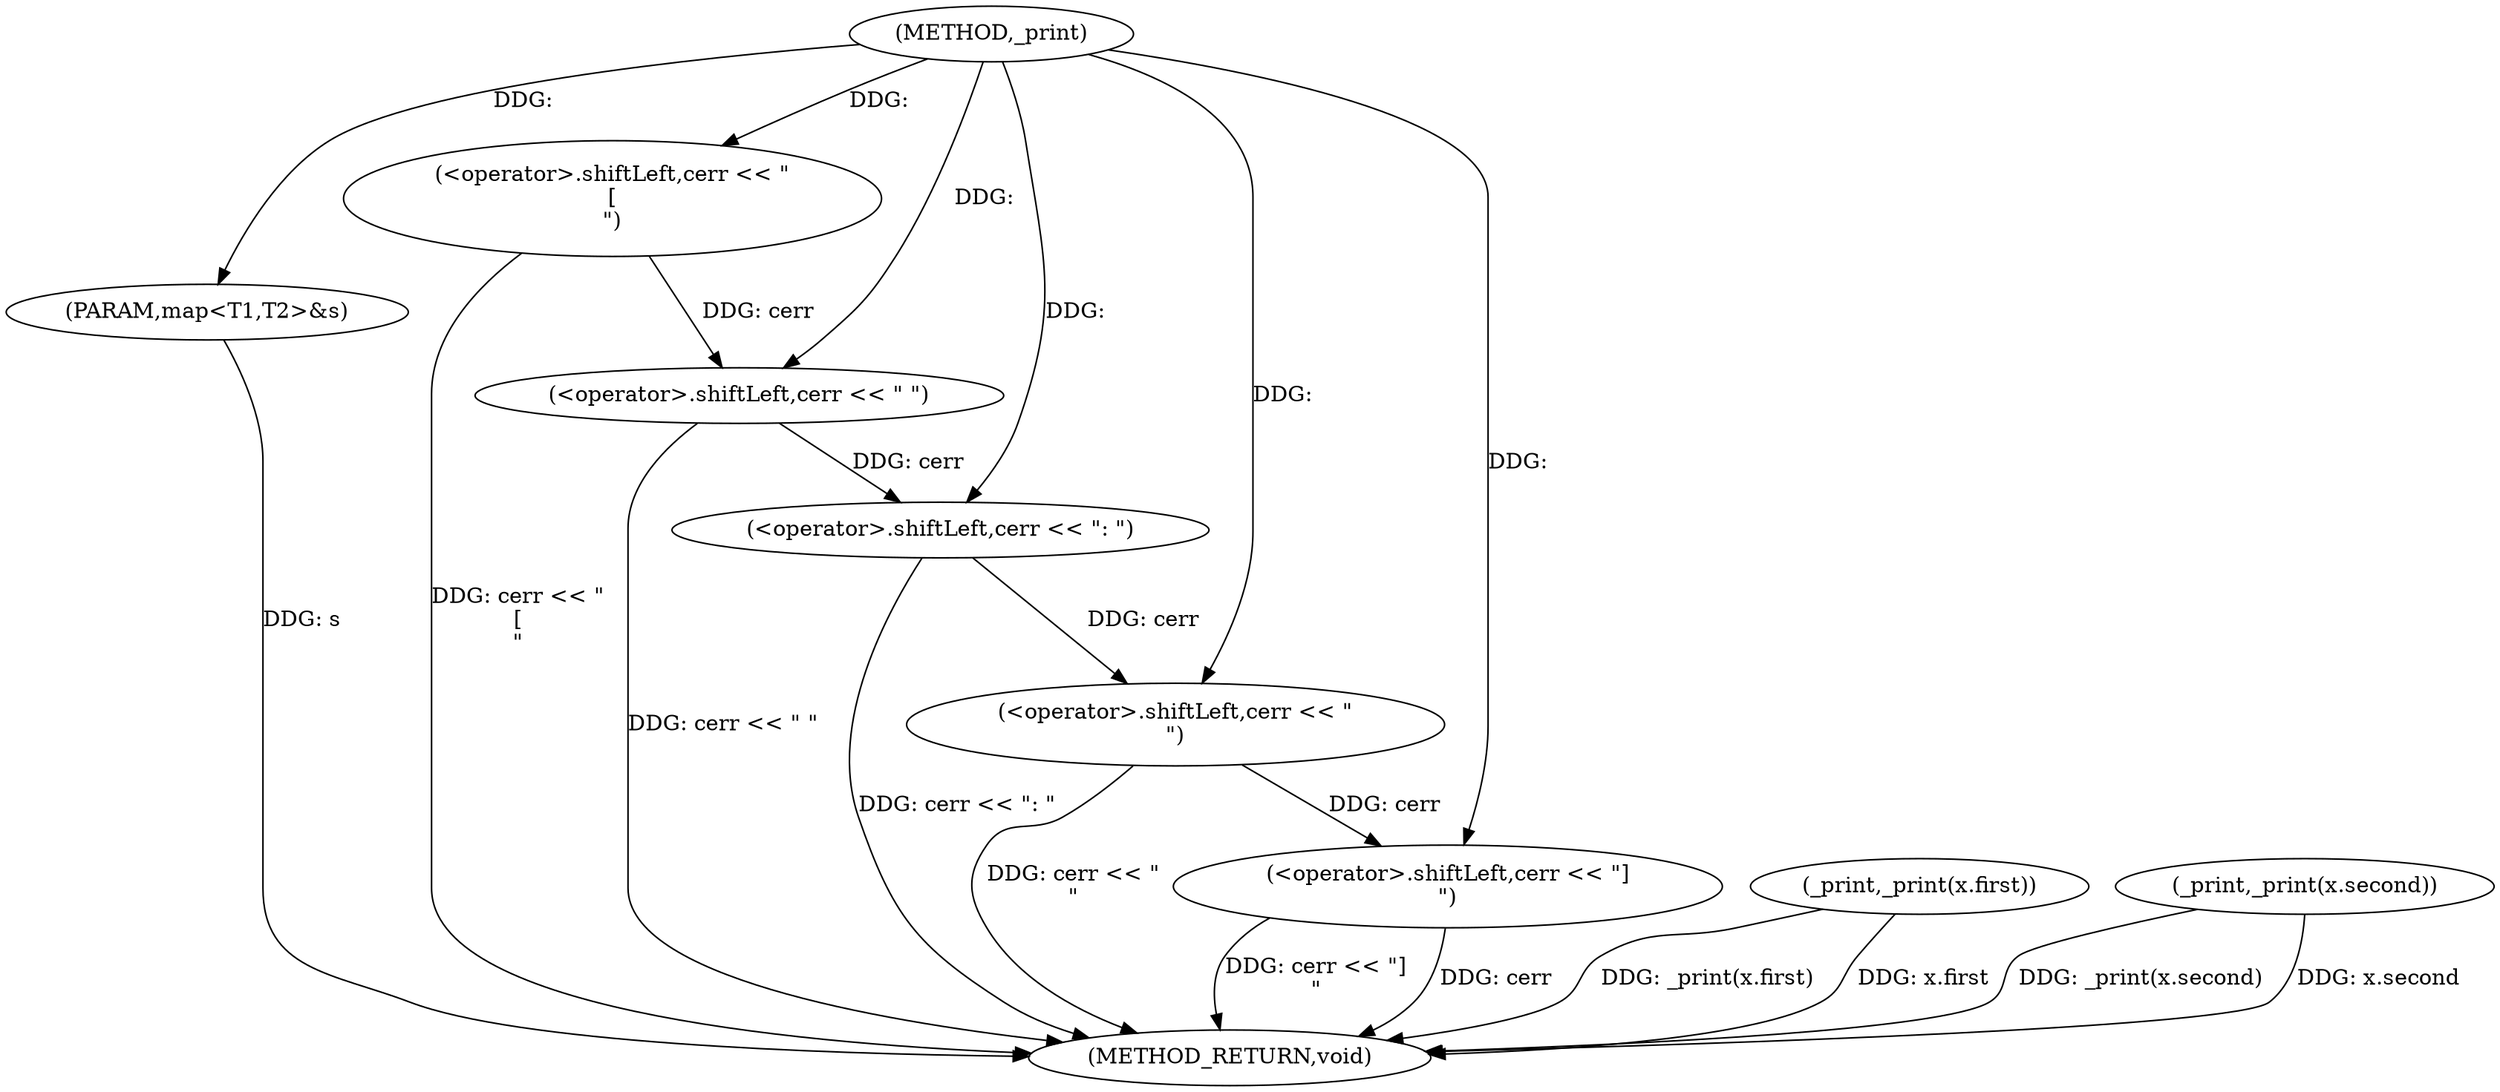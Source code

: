 digraph "_print" {  
"1001096" [label = "(METHOD,_print)" ]
"1001124" [label = "(METHOD_RETURN,void)" ]
"1001097" [label = "(PARAM,map<T1,T2>&s)" ]
"1001099" [label = "(<operator>.shiftLeft,cerr << \"\n[\n\")" ]
"1001121" [label = "(<operator>.shiftLeft,cerr << \"]\n\")" ]
"1001104" [label = "(<operator>.shiftLeft,cerr << \" \")" ]
"1001107" [label = "(_print,_print(x.first))" ]
"1001111" [label = "(<operator>.shiftLeft,cerr << \": \")" ]
"1001114" [label = "(_print,_print(x.second))" ]
"1001118" [label = "(<operator>.shiftLeft,cerr << \"\n\")" ]
  "1001097" -> "1001124"  [ label = "DDG: s"] 
  "1001099" -> "1001124"  [ label = "DDG: cerr << \"\n[\n\""] 
  "1001104" -> "1001124"  [ label = "DDG: cerr << \" \""] 
  "1001107" -> "1001124"  [ label = "DDG: x.first"] 
  "1001107" -> "1001124"  [ label = "DDG: _print(x.first)"] 
  "1001111" -> "1001124"  [ label = "DDG: cerr << \": \""] 
  "1001114" -> "1001124"  [ label = "DDG: x.second"] 
  "1001114" -> "1001124"  [ label = "DDG: _print(x.second)"] 
  "1001118" -> "1001124"  [ label = "DDG: cerr << \"\n\""] 
  "1001121" -> "1001124"  [ label = "DDG: cerr"] 
  "1001121" -> "1001124"  [ label = "DDG: cerr << \"]\n\""] 
  "1001096" -> "1001097"  [ label = "DDG: "] 
  "1001096" -> "1001099"  [ label = "DDG: "] 
  "1001118" -> "1001121"  [ label = "DDG: cerr"] 
  "1001096" -> "1001121"  [ label = "DDG: "] 
  "1001099" -> "1001104"  [ label = "DDG: cerr"] 
  "1001096" -> "1001104"  [ label = "DDG: "] 
  "1001104" -> "1001111"  [ label = "DDG: cerr"] 
  "1001096" -> "1001111"  [ label = "DDG: "] 
  "1001111" -> "1001118"  [ label = "DDG: cerr"] 
  "1001096" -> "1001118"  [ label = "DDG: "] 
}
